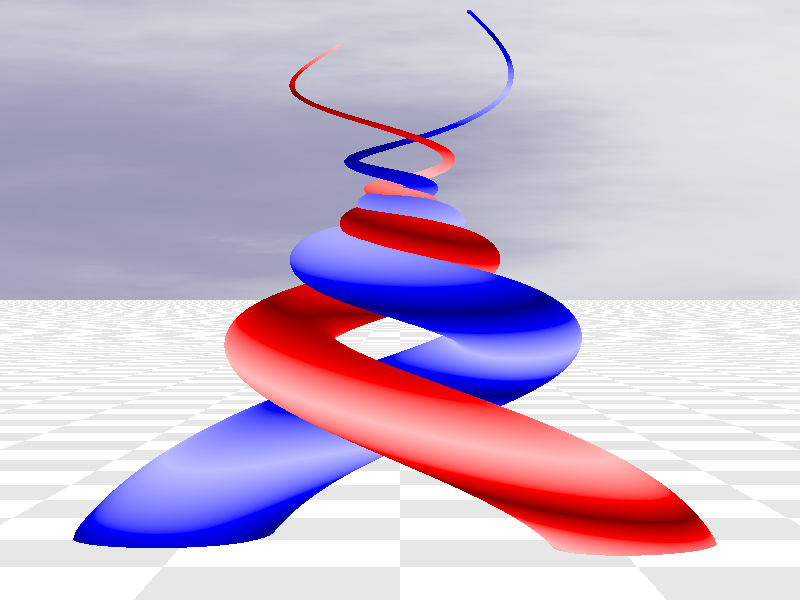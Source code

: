 // Idea: Two spirals "snakes" that merge together and curl around each other
// They grow from ground from two different points
// They have some similar properties, some different 
// But like the fanfare vase
// Blob?
                    
#include "colors.inc"                    
#include "skies.inc"                       

sky_sphere { S_Cloud5 }
                            
camera { location <0,10,-50> right 0.75*x direction 2*z look_at <0,10,0>}


plane { y, 0 
    pigment { 
        checker
        color rgb<1,1,1>
        color rgb<0.8,0.8,0.8>  
        scale 5
    }          
    finish {
        ambient 0
        reflection 0.3
        diffuse 0.7
    }
}                

light_source { <50,40,0> color rgb<1,1,1> }

                                                
#declare points = 100;                                                

#macro lover(base_thickness)
    sphere_sweep {
        cubic_spline
        points,
        #local point = 0;                  
        #local spin = 0;                 
        #local yy = -1.0;
        #while ( point < points)                
            #local from_bottom = point/points;
            #local from_top = 1.0-from_bottom;
            #local from_middle = 0.5-from_bottom;
            #local rad = from_top*from_top*2.0 + from_middle*from_middle*15 - 0;
            #local _thickness  = from_top*from_top*base_thickness + 0.05;
            <sin(spin) * rad, yy, cos(spin) * rad>, _thickness
            #local spin = spin + 0.1 + from_bottom*0.8 - from_bottom*from_bottom*0.8;
            #local yy = yy + rad * 0.12;
            #local point = point + 1;   
        #end     
        finish { reflection 0.4 diffuse 0.6 phong 1 }
    }
#end

object {  // Diana 
    lover( 1.8 )
    pigment {  
        gradient y   
        color_map {
            [ 0.0 color rgb<0.2,0,0>]
            [ 0.2 color rgb<1,0,0>]
            [ 0.5 color rgb<1,0.5,0.5>]
            [ 0.8 color rgb<1,0,0>]
            [ 1.0 color rgb<0.2,0,0>]
        }          
        scale 4                
        rotate <20,0,-15>        
    }                         
    rotate y*90        
    // Idead: color to change along y-axis (moods change)
}

object {  // Robert
    lover( 2.2 )   
    pigment {  
        gradient y   
        color_map {
            [ 0.0 color rgb<0,0,0.2>]
            [ 0.2 color rgb<0,0,1>]
            [ 0.5 color rgb<0.5,0.5,1>]
            [ 0.8 color rgb<0,0,1>]
            [ 1.0 color rgb<0,0,0.2>]
        }          
        scale 5                
        rotate z*20
    }                         
    rotate y*270
}